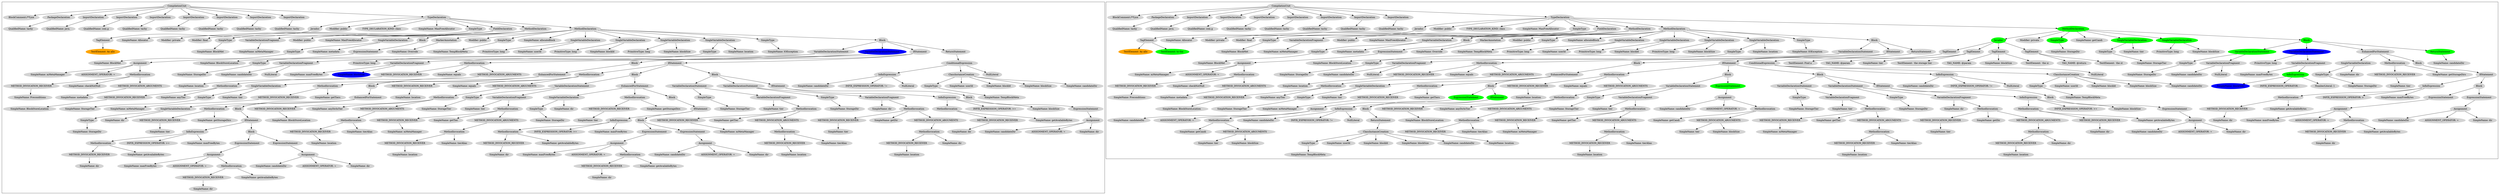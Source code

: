 digraph G {
	node [style=filled];
	subgraph cluster_src {
		n_src_257 [label="CompilationUnit", color=lightgrey];
		n_src_0 [label="BlockComment:/**Lice", color=lightgrey];
		n_src_257 -> n_src_0;
		n_src_2 [label="PackageDeclaration", color=lightgrey];
		n_src_257 -> n_src_2;
		n_src_1 [label="QualifiedName: tachy", color=lightgrey];
		n_src_2 -> n_src_1;
		n_src_4 [label="ImportDeclaration", color=lightgrey];
		n_src_257 -> n_src_4;
		n_src_3 [label="QualifiedName: java.", color=lightgrey];
		n_src_4 -> n_src_3;
		n_src_6 [label="ImportDeclaration", color=lightgrey];
		n_src_257 -> n_src_6;
		n_src_5 [label="QualifiedName: com.g", color=lightgrey];
		n_src_6 -> n_src_5;
		n_src_8 [label="ImportDeclaration", color=lightgrey];
		n_src_257 -> n_src_8;
		n_src_7 [label="QualifiedName: tachy", color=lightgrey];
		n_src_8 -> n_src_7;
		n_src_10 [label="ImportDeclaration", color=lightgrey];
		n_src_257 -> n_src_10;
		n_src_9 [label="QualifiedName: tachy", color=lightgrey];
		n_src_10 -> n_src_9;
		n_src_12 [label="ImportDeclaration", color=lightgrey];
		n_src_257 -> n_src_12;
		n_src_11 [label="QualifiedName: tachy", color=lightgrey];
		n_src_12 -> n_src_11;
		n_src_14 [label="ImportDeclaration", color=lightgrey];
		n_src_257 -> n_src_14;
		n_src_13 [label="QualifiedName: tachy", color=lightgrey];
		n_src_14 -> n_src_13;
		n_src_16 [label="ImportDeclaration", color=lightgrey];
		n_src_257 -> n_src_16;
		n_src_15 [label="QualifiedName: tachy", color=lightgrey];
		n_src_16 -> n_src_15;
		n_src_256 [label="TypeDeclaration", color=lightgrey];
		n_src_257 -> n_src_256;
		n_src_19 [label="Javadoc", color=lightgrey];
		n_src_256 -> n_src_19;
		n_src_18 [label="TagElement", color=lightgrey];
		n_src_19 -> n_src_18;
		n_src_17 [label="TextElement: An allo", color=orange];
		n_src_18 -> n_src_17;
		n_src_20 [label="Modifier: public", color=lightgrey];
		n_src_256 -> n_src_20;
		n_src_21 [label="TYPE_DECLARATION_KIND: class", color=lightgrey];
		n_src_256 -> n_src_21;
		n_src_22 [label="SimpleName: MaxFreeAllocator", color=lightgrey];
		n_src_256 -> n_src_22;
		n_src_24 [label="SimpleType", color=lightgrey];
		n_src_256 -> n_src_24;
		n_src_23 [label="SimpleName: Allocator", color=lightgrey];
		n_src_24 -> n_src_23;
		n_src_31 [label="FieldDeclaration", color=lightgrey];
		n_src_256 -> n_src_31;
		n_src_25 [label="Modifier: private", color=lightgrey];
		n_src_31 -> n_src_25;
		n_src_26 [label="Modifier: final", color=lightgrey];
		n_src_31 -> n_src_26;
		n_src_28 [label="SimpleType", color=lightgrey];
		n_src_31 -> n_src_28;
		n_src_27 [label="SimpleName: BlockMet", color=lightgrey];
		n_src_28 -> n_src_27;
		n_src_30 [label="VariableDeclarationFragment", color=lightgrey];
		n_src_31 -> n_src_30;
		n_src_29 [label="SimpleName: mMetaManager", color=lightgrey];
		n_src_30 -> n_src_29;
		n_src_49 [label="MethodDeclaration", color=lightgrey];
		n_src_256 -> n_src_49;
		n_src_32 [label="Modifier: public", color=lightgrey];
		n_src_49 -> n_src_32;
		n_src_33 [label="SimpleName: MaxFreeAllocator", color=lightgrey];
		n_src_49 -> n_src_33;
		n_src_37 [label="SingleVariableDeclaration", color=lightgrey];
		n_src_49 -> n_src_37;
		n_src_35 [label="SimpleType", color=lightgrey];
		n_src_37 -> n_src_35;
		n_src_34 [label="SimpleName: BlockMet", color=lightgrey];
		n_src_35 -> n_src_34;
		n_src_36 [label="SimpleName: metadata", color=lightgrey];
		n_src_37 -> n_src_36;
		n_src_48 [label="Block", color=lightgrey];
		n_src_49 -> n_src_48;
		n_src_47 [label="ExpressionStatement", color=lightgrey];
		n_src_48 -> n_src_47;
		n_src_46 [label="Assignment", color=lightgrey];
		n_src_47 -> n_src_46;
		n_src_38 [label="SimpleName: mMetaManager", color=lightgrey];
		n_src_46 -> n_src_38;
		n_src_39 [label="ASSIGNMENT_OPERATOR: =", color=lightgrey];
		n_src_46 -> n_src_39;
		n_src_45 [label="MethodInvocation", color=lightgrey];
		n_src_46 -> n_src_45;
		n_src_41 [label="METHOD_INVOCATION_RECEIVER", color=lightgrey];
		n_src_45 -> n_src_41;
		n_src_40 [label="SimpleName: Preconditions", color=lightgrey];
		n_src_41 -> n_src_40;
		n_src_42 [label="SimpleName: checkNotNull", color=lightgrey];
		n_src_45 -> n_src_42;
		n_src_44 [label="METHOD_INVOCATION_ARGUMENTS", color=lightgrey];
		n_src_45 -> n_src_44;
		n_src_43 [label="SimpleName: metadata", color=lightgrey];
		n_src_44 -> n_src_43;
		n_src_255 [label="MethodDeclaration", color=lightgrey];
		n_src_256 -> n_src_255;
		n_src_51 [label="MarkerAnnotation", color=lightgrey];
		n_src_255 -> n_src_51;
		n_src_50 [label="SimpleName: Override", color=lightgrey];
		n_src_51 -> n_src_50;
		n_src_52 [label="Modifier: public", color=lightgrey];
		n_src_255 -> n_src_52;
		n_src_54 [label="SimpleType", color=lightgrey];
		n_src_255 -> n_src_54;
		n_src_53 [label="SimpleName: TempBlockMeta", color=lightgrey];
		n_src_54 -> n_src_53;
		n_src_55 [label="SimpleName: allocateBlock", color=lightgrey];
		n_src_255 -> n_src_55;
		n_src_58 [label="SingleVariableDeclaration", color=lightgrey];
		n_src_255 -> n_src_58;
		n_src_56 [label="PrimitiveType: long", color=lightgrey];
		n_src_58 -> n_src_56;
		n_src_57 [label="SimpleName: userId", color=lightgrey];
		n_src_58 -> n_src_57;
		n_src_61 [label="SingleVariableDeclaration", color=lightgrey];
		n_src_255 -> n_src_61;
		n_src_59 [label="PrimitiveType: long", color=lightgrey];
		n_src_61 -> n_src_59;
		n_src_60 [label="SimpleName: blockId", color=lightgrey];
		n_src_61 -> n_src_60;
		n_src_64 [label="SingleVariableDeclaration", color=lightgrey];
		n_src_255 -> n_src_64;
		n_src_62 [label="PrimitiveType: long", color=lightgrey];
		n_src_64 -> n_src_62;
		n_src_63 [label="SimpleName: blockSize", color=lightgrey];
		n_src_64 -> n_src_63;
		n_src_68 [label="SingleVariableDeclaration", color=lightgrey];
		n_src_255 -> n_src_68;
		n_src_66 [label="SimpleType", color=lightgrey];
		n_src_68 -> n_src_66;
		n_src_65 [label="SimpleName: BlockStoreLocation", color=lightgrey];
		n_src_66 -> n_src_65;
		n_src_67 [label="SimpleName: location", color=lightgrey];
		n_src_68 -> n_src_67;
		n_src_70 [label="SimpleType", color=lightgrey];
		n_src_255 -> n_src_70;
		n_src_69 [label="SimpleName: IOException", color=lightgrey];
		n_src_70 -> n_src_69;
		n_src_254 [label="Block", color=lightgrey];
		n_src_255 -> n_src_254;
		n_src_76 [label="VariableDeclarationStatement", color=lightgrey];
		n_src_254 -> n_src_76;
		n_src_72 [label="SimpleType", color=lightgrey];
		n_src_76 -> n_src_72;
		n_src_71 [label="SimpleName: StorageDir", color=lightgrey];
		n_src_72 -> n_src_71;
		n_src_75 [label="VariableDeclarationFragment", color=lightgrey];
		n_src_76 -> n_src_75;
		n_src_73 [label="SimpleName: candidateDir", color=lightgrey];
		n_src_75 -> n_src_73;
		n_src_74 [label="NullLiteral", color=lightgrey];
		n_src_75 -> n_src_74;
		n_src_81 [label="VariableDeclarationStatement", color=blue];
		n_src_254 -> n_src_81;
		n_src_77 [label="PrimitiveType: long", color=lightgrey];
		n_src_81 -> n_src_77;
		n_src_80 [label="VariableDeclarationFragment", color=lightgrey];
		n_src_81 -> n_src_80;
		n_src_78 [label="SimpleName: maxFreeBytes", color=lightgrey];
		n_src_80 -> n_src_78;
		n_src_79 [label="SimpleName: blockSize", color=blue];
		n_src_80 -> n_src_79;
		n_src_239 [label="IfStatement", color=lightgrey];
		n_src_254 -> n_src_239;
		n_src_90 [label="MethodInvocation", color=lightgrey];
		n_src_239 -> n_src_90;
		n_src_83 [label="METHOD_INVOCATION_RECEIVER", color=lightgrey];
		n_src_90 -> n_src_83;
		n_src_82 [label="SimpleName: location", color=lightgrey];
		n_src_83 -> n_src_82;
		n_src_84 [label="SimpleName: equals", color=lightgrey];
		n_src_90 -> n_src_84;
		n_src_89 [label="METHOD_INVOCATION_ARGUMENTS", color=lightgrey];
		n_src_90 -> n_src_89;
		n_src_88 [label="MethodInvocation", color=lightgrey];
		n_src_89 -> n_src_88;
		n_src_86 [label="METHOD_INVOCATION_RECEIVER", color=lightgrey];
		n_src_88 -> n_src_86;
		n_src_85 [label="SimpleName: BlockStoreLocation", color=lightgrey];
		n_src_86 -> n_src_85;
		n_src_87 [label="SimpleName: anyTier", color=lightgrey];
		n_src_88 -> n_src_87;
		n_src_133 [label="Block", color=lightgrey];
		n_src_239 -> n_src_133;
		n_src_132 [label="EnhancedForStatement", color=lightgrey];
		n_src_133 -> n_src_132;
		n_src_94 [label="SingleVariableDeclaration", color=lightgrey];
		n_src_132 -> n_src_94;
		n_src_92 [label="SimpleType", color=lightgrey];
		n_src_94 -> n_src_92;
		n_src_91 [label="SimpleName: StorageTier", color=lightgrey];
		n_src_92 -> n_src_91;
		n_src_93 [label="SimpleName: tier", color=lightgrey];
		n_src_94 -> n_src_93;
		n_src_98 [label="MethodInvocation", color=lightgrey];
		n_src_132 -> n_src_98;
		n_src_96 [label="METHOD_INVOCATION_RECEIVER", color=lightgrey];
		n_src_98 -> n_src_96;
		n_src_95 [label="SimpleName: mMetaManager", color=lightgrey];
		n_src_96 -> n_src_95;
		n_src_97 [label="SimpleName: getTiers", color=lightgrey];
		n_src_98 -> n_src_97;
		n_src_131 [label="Block", color=lightgrey];
		n_src_132 -> n_src_131;
		n_src_130 [label="EnhancedForStatement", color=lightgrey];
		n_src_131 -> n_src_130;
		n_src_102 [label="SingleVariableDeclaration", color=lightgrey];
		n_src_130 -> n_src_102;
		n_src_100 [label="SimpleType", color=lightgrey];
		n_src_102 -> n_src_100;
		n_src_99 [label="SimpleName: StorageDir", color=lightgrey];
		n_src_100 -> n_src_99;
		n_src_101 [label="SimpleName: dir", color=lightgrey];
		n_src_102 -> n_src_101;
		n_src_106 [label="MethodInvocation", color=lightgrey];
		n_src_130 -> n_src_106;
		n_src_104 [label="METHOD_INVOCATION_RECEIVER", color=lightgrey];
		n_src_106 -> n_src_104;
		n_src_103 [label="SimpleName: tier", color=lightgrey];
		n_src_104 -> n_src_103;
		n_src_105 [label="SimpleName: getStorageDirs", color=lightgrey];
		n_src_106 -> n_src_105;
		n_src_129 [label="Block", color=lightgrey];
		n_src_130 -> n_src_129;
		n_src_128 [label="IfStatement", color=lightgrey];
		n_src_129 -> n_src_128;
		n_src_113 [label="InfixExpression", color=lightgrey];
		n_src_128 -> n_src_113;
		n_src_110 [label="MethodInvocation", color=lightgrey];
		n_src_113 -> n_src_110;
		n_src_108 [label="METHOD_INVOCATION_RECEIVER", color=lightgrey];
		n_src_110 -> n_src_108;
		n_src_107 [label="SimpleName: dir", color=lightgrey];
		n_src_108 -> n_src_107;
		n_src_109 [label="SimpleName: getAvailableBytes", color=lightgrey];
		n_src_110 -> n_src_109;
		n_src_111 [label="INFIX_EXPRESSION_OPERATOR: >=", color=lightgrey];
		n_src_113 -> n_src_111;
		n_src_112 [label="SimpleName: maxFreeBytes", color=lightgrey];
		n_src_113 -> n_src_112;
		n_src_127 [label="Block", color=lightgrey];
		n_src_128 -> n_src_127;
		n_src_121 [label="ExpressionStatement", color=lightgrey];
		n_src_127 -> n_src_121;
		n_src_120 [label="Assignment", color=lightgrey];
		n_src_121 -> n_src_120;
		n_src_114 [label="SimpleName: maxFreeBytes", color=lightgrey];
		n_src_120 -> n_src_114;
		n_src_115 [label="ASSIGNMENT_OPERATOR: =", color=lightgrey];
		n_src_120 -> n_src_115;
		n_src_119 [label="MethodInvocation", color=lightgrey];
		n_src_120 -> n_src_119;
		n_src_117 [label="METHOD_INVOCATION_RECEIVER", color=lightgrey];
		n_src_119 -> n_src_117;
		n_src_116 [label="SimpleName: dir", color=lightgrey];
		n_src_117 -> n_src_116;
		n_src_118 [label="SimpleName: getAvailableBytes", color=lightgrey];
		n_src_119 -> n_src_118;
		n_src_126 [label="ExpressionStatement", color=lightgrey];
		n_src_127 -> n_src_126;
		n_src_125 [label="Assignment", color=lightgrey];
		n_src_126 -> n_src_125;
		n_src_122 [label="SimpleName: candidateDir", color=lightgrey];
		n_src_125 -> n_src_122;
		n_src_123 [label="ASSIGNMENT_OPERATOR: =", color=lightgrey];
		n_src_125 -> n_src_123;
		n_src_124 [label="SimpleName: dir", color=lightgrey];
		n_src_125 -> n_src_124;
		n_src_238 [label="IfStatement", color=lightgrey];
		n_src_239 -> n_src_238;
		n_src_147 [label="MethodInvocation", color=lightgrey];
		n_src_238 -> n_src_147;
		n_src_135 [label="METHOD_INVOCATION_RECEIVER", color=lightgrey];
		n_src_147 -> n_src_135;
		n_src_134 [label="SimpleName: location", color=lightgrey];
		n_src_135 -> n_src_134;
		n_src_136 [label="SimpleName: equals", color=lightgrey];
		n_src_147 -> n_src_136;
		n_src_146 [label="METHOD_INVOCATION_ARGUMENTS", color=lightgrey];
		n_src_147 -> n_src_146;
		n_src_145 [label="MethodInvocation", color=lightgrey];
		n_src_146 -> n_src_145;
		n_src_138 [label="METHOD_INVOCATION_RECEIVER", color=lightgrey];
		n_src_145 -> n_src_138;
		n_src_137 [label="SimpleName: BlockStoreLocation", color=lightgrey];
		n_src_138 -> n_src_137;
		n_src_139 [label="SimpleName: anyDirInTier", color=lightgrey];
		n_src_145 -> n_src_139;
		n_src_144 [label="METHOD_INVOCATION_ARGUMENTS", color=lightgrey];
		n_src_145 -> n_src_144;
		n_src_143 [label="MethodInvocation", color=lightgrey];
		n_src_144 -> n_src_143;
		n_src_141 [label="METHOD_INVOCATION_RECEIVER", color=lightgrey];
		n_src_143 -> n_src_141;
		n_src_140 [label="SimpleName: location", color=lightgrey];
		n_src_141 -> n_src_140;
		n_src_142 [label="SimpleName: tierAlias", color=lightgrey];
		n_src_143 -> n_src_142;
		n_src_194 [label="Block", color=lightgrey];
		n_src_238 -> n_src_194;
		n_src_161 [label="VariableDeclarationStatement", color=lightgrey];
		n_src_194 -> n_src_161;
		n_src_149 [label="SimpleType", color=lightgrey];
		n_src_161 -> n_src_149;
		n_src_148 [label="SimpleName: StorageTier", color=lightgrey];
		n_src_149 -> n_src_148;
		n_src_160 [label="VariableDeclarationFragment", color=lightgrey];
		n_src_161 -> n_src_160;
		n_src_150 [label="SimpleName: tier", color=lightgrey];
		n_src_160 -> n_src_150;
		n_src_159 [label="MethodInvocation", color=lightgrey];
		n_src_160 -> n_src_159;
		n_src_152 [label="METHOD_INVOCATION_RECEIVER", color=lightgrey];
		n_src_159 -> n_src_152;
		n_src_151 [label="SimpleName: mMetaManager", color=lightgrey];
		n_src_152 -> n_src_151;
		n_src_153 [label="SimpleName: getTier", color=lightgrey];
		n_src_159 -> n_src_153;
		n_src_158 [label="METHOD_INVOCATION_ARGUMENTS", color=lightgrey];
		n_src_159 -> n_src_158;
		n_src_157 [label="MethodInvocation", color=lightgrey];
		n_src_158 -> n_src_157;
		n_src_155 [label="METHOD_INVOCATION_RECEIVER", color=lightgrey];
		n_src_157 -> n_src_155;
		n_src_154 [label="SimpleName: location", color=lightgrey];
		n_src_155 -> n_src_154;
		n_src_156 [label="SimpleName: tierAlias", color=lightgrey];
		n_src_157 -> n_src_156;
		n_src_193 [label="EnhancedForStatement", color=lightgrey];
		n_src_194 -> n_src_193;
		n_src_165 [label="SingleVariableDeclaration", color=lightgrey];
		n_src_193 -> n_src_165;
		n_src_163 [label="SimpleType", color=lightgrey];
		n_src_165 -> n_src_163;
		n_src_162 [label="SimpleName: StorageDir", color=lightgrey];
		n_src_163 -> n_src_162;
		n_src_164 [label="SimpleName: dir", color=lightgrey];
		n_src_165 -> n_src_164;
		n_src_169 [label="MethodInvocation", color=lightgrey];
		n_src_193 -> n_src_169;
		n_src_167 [label="METHOD_INVOCATION_RECEIVER", color=lightgrey];
		n_src_169 -> n_src_167;
		n_src_166 [label="SimpleName: tier", color=lightgrey];
		n_src_167 -> n_src_166;
		n_src_168 [label="SimpleName: getStorageDirs", color=lightgrey];
		n_src_169 -> n_src_168;
		n_src_192 [label="Block", color=lightgrey];
		n_src_193 -> n_src_192;
		n_src_191 [label="IfStatement", color=lightgrey];
		n_src_192 -> n_src_191;
		n_src_176 [label="InfixExpression", color=lightgrey];
		n_src_191 -> n_src_176;
		n_src_173 [label="MethodInvocation", color=lightgrey];
		n_src_176 -> n_src_173;
		n_src_171 [label="METHOD_INVOCATION_RECEIVER", color=lightgrey];
		n_src_173 -> n_src_171;
		n_src_170 [label="SimpleName: dir", color=lightgrey];
		n_src_171 -> n_src_170;
		n_src_172 [label="SimpleName: getAvailableBytes", color=lightgrey];
		n_src_173 -> n_src_172;
		n_src_174 [label="INFIX_EXPRESSION_OPERATOR: >=", color=lightgrey];
		n_src_176 -> n_src_174;
		n_src_175 [label="SimpleName: maxFreeBytes", color=lightgrey];
		n_src_176 -> n_src_175;
		n_src_190 [label="Block", color=lightgrey];
		n_src_191 -> n_src_190;
		n_src_184 [label="ExpressionStatement", color=lightgrey];
		n_src_190 -> n_src_184;
		n_src_183 [label="Assignment", color=lightgrey];
		n_src_184 -> n_src_183;
		n_src_177 [label="SimpleName: maxFreeBytes", color=lightgrey];
		n_src_183 -> n_src_177;
		n_src_178 [label="ASSIGNMENT_OPERATOR: =", color=lightgrey];
		n_src_183 -> n_src_178;
		n_src_182 [label="MethodInvocation", color=lightgrey];
		n_src_183 -> n_src_182;
		n_src_180 [label="METHOD_INVOCATION_RECEIVER", color=lightgrey];
		n_src_182 -> n_src_180;
		n_src_179 [label="SimpleName: dir", color=lightgrey];
		n_src_180 -> n_src_179;
		n_src_181 [label="SimpleName: getAvailableBytes", color=lightgrey];
		n_src_182 -> n_src_181;
		n_src_189 [label="ExpressionStatement", color=lightgrey];
		n_src_190 -> n_src_189;
		n_src_188 [label="Assignment", color=lightgrey];
		n_src_189 -> n_src_188;
		n_src_185 [label="SimpleName: candidateDir", color=lightgrey];
		n_src_188 -> n_src_185;
		n_src_186 [label="ASSIGNMENT_OPERATOR: =", color=lightgrey];
		n_src_188 -> n_src_186;
		n_src_187 [label="SimpleName: dir", color=lightgrey];
		n_src_188 -> n_src_187;
		n_src_237 [label="Block", color=lightgrey];
		n_src_238 -> n_src_237;
		n_src_208 [label="VariableDeclarationStatement", color=lightgrey];
		n_src_237 -> n_src_208;
		n_src_196 [label="SimpleType", color=lightgrey];
		n_src_208 -> n_src_196;
		n_src_195 [label="SimpleName: StorageTier", color=lightgrey];
		n_src_196 -> n_src_195;
		n_src_207 [label="VariableDeclarationFragment", color=lightgrey];
		n_src_208 -> n_src_207;
		n_src_197 [label="SimpleName: tier", color=lightgrey];
		n_src_207 -> n_src_197;
		n_src_206 [label="MethodInvocation", color=lightgrey];
		n_src_207 -> n_src_206;
		n_src_199 [label="METHOD_INVOCATION_RECEIVER", color=lightgrey];
		n_src_206 -> n_src_199;
		n_src_198 [label="SimpleName: mMetaManager", color=lightgrey];
		n_src_199 -> n_src_198;
		n_src_200 [label="SimpleName: getTier", color=lightgrey];
		n_src_206 -> n_src_200;
		n_src_205 [label="METHOD_INVOCATION_ARGUMENTS", color=lightgrey];
		n_src_206 -> n_src_205;
		n_src_204 [label="MethodInvocation", color=lightgrey];
		n_src_205 -> n_src_204;
		n_src_202 [label="METHOD_INVOCATION_RECEIVER", color=lightgrey];
		n_src_204 -> n_src_202;
		n_src_201 [label="SimpleName: location", color=lightgrey];
		n_src_202 -> n_src_201;
		n_src_203 [label="SimpleName: tierAlias", color=lightgrey];
		n_src_204 -> n_src_203;
		n_src_222 [label="VariableDeclarationStatement", color=lightgrey];
		n_src_237 -> n_src_222;
		n_src_210 [label="SimpleType", color=lightgrey];
		n_src_222 -> n_src_210;
		n_src_209 [label="SimpleName: StorageDir", color=lightgrey];
		n_src_210 -> n_src_209;
		n_src_221 [label="VariableDeclarationFragment", color=lightgrey];
		n_src_222 -> n_src_221;
		n_src_211 [label="SimpleName: dir", color=lightgrey];
		n_src_221 -> n_src_211;
		n_src_220 [label="MethodInvocation", color=lightgrey];
		n_src_221 -> n_src_220;
		n_src_213 [label="METHOD_INVOCATION_RECEIVER", color=lightgrey];
		n_src_220 -> n_src_213;
		n_src_212 [label="SimpleName: tier", color=lightgrey];
		n_src_213 -> n_src_212;
		n_src_214 [label="SimpleName: getDir", color=lightgrey];
		n_src_220 -> n_src_214;
		n_src_219 [label="METHOD_INVOCATION_ARGUMENTS", color=lightgrey];
		n_src_220 -> n_src_219;
		n_src_218 [label="MethodInvocation", color=lightgrey];
		n_src_219 -> n_src_218;
		n_src_216 [label="METHOD_INVOCATION_RECEIVER", color=lightgrey];
		n_src_218 -> n_src_216;
		n_src_215 [label="SimpleName: location", color=lightgrey];
		n_src_216 -> n_src_215;
		n_src_217 [label="SimpleName: dir", color=lightgrey];
		n_src_218 -> n_src_217;
		n_src_236 [label="IfStatement", color=lightgrey];
		n_src_237 -> n_src_236;
		n_src_229 [label="InfixExpression", color=lightgrey];
		n_src_236 -> n_src_229;
		n_src_226 [label="MethodInvocation", color=lightgrey];
		n_src_229 -> n_src_226;
		n_src_224 [label="METHOD_INVOCATION_RECEIVER", color=lightgrey];
		n_src_226 -> n_src_224;
		n_src_223 [label="SimpleName: dir", color=lightgrey];
		n_src_224 -> n_src_223;
		n_src_225 [label="SimpleName: getAvailableBytes", color=lightgrey];
		n_src_226 -> n_src_225;
		n_src_227 [label="INFIX_EXPRESSION_OPERATOR: >=", color=lightgrey];
		n_src_229 -> n_src_227;
		n_src_228 [label="SimpleName: blockSize", color=lightgrey];
		n_src_229 -> n_src_228;
		n_src_235 [label="Block", color=lightgrey];
		n_src_236 -> n_src_235;
		n_src_234 [label="ExpressionStatement", color=lightgrey];
		n_src_235 -> n_src_234;
		n_src_233 [label="Assignment", color=lightgrey];
		n_src_234 -> n_src_233;
		n_src_230 [label="SimpleName: candidateDir", color=lightgrey];
		n_src_233 -> n_src_230;
		n_src_231 [label="ASSIGNMENT_OPERATOR: =", color=lightgrey];
		n_src_233 -> n_src_231;
		n_src_232 [label="SimpleName: dir", color=lightgrey];
		n_src_233 -> n_src_232;
		n_src_253 [label="ReturnStatement", color=lightgrey];
		n_src_254 -> n_src_253;
		n_src_252 [label="ConditionalExpression", color=lightgrey];
		n_src_253 -> n_src_252;
		n_src_243 [label="InfixExpression", color=lightgrey];
		n_src_252 -> n_src_243;
		n_src_240 [label="SimpleName: candidateDir", color=lightgrey];
		n_src_243 -> n_src_240;
		n_src_241 [label="INFIX_EXPRESSION_OPERATOR: !=", color=lightgrey];
		n_src_243 -> n_src_241;
		n_src_242 [label="NullLiteral", color=lightgrey];
		n_src_243 -> n_src_242;
		n_src_250 [label="ClassInstanceCreation", color=lightgrey];
		n_src_252 -> n_src_250;
		n_src_245 [label="SimpleType", color=lightgrey];
		n_src_250 -> n_src_245;
		n_src_244 [label="SimpleName: TempBlockMeta", color=lightgrey];
		n_src_245 -> n_src_244;
		n_src_246 [label="SimpleName: userId", color=lightgrey];
		n_src_250 -> n_src_246;
		n_src_247 [label="SimpleName: blockId", color=lightgrey];
		n_src_250 -> n_src_247;
		n_src_248 [label="SimpleName: blockSize", color=lightgrey];
		n_src_250 -> n_src_248;
		n_src_249 [label="SimpleName: candidateDir", color=lightgrey];
		n_src_250 -> n_src_249;
		n_src_251 [label="NullLiteral", color=lightgrey];
		n_src_252 -> n_src_251;
	}
	subgraph cluster_dst {
		n_dst_296 [label="CompilationUnit", color=lightgrey];
		n_dst_0 [label="BlockComment:/**Lice", color=lightgrey];
		n_dst_296 -> n_dst_0;
		n_dst_2 [label="PackageDeclaration", color=lightgrey];
		n_dst_296 -> n_dst_2;
		n_dst_1 [label="QualifiedName: tachy", color=lightgrey];
		n_dst_2 -> n_dst_1;
		n_dst_4 [label="ImportDeclaration", color=lightgrey];
		n_dst_296 -> n_dst_4;
		n_dst_3 [label="QualifiedName: java.", color=lightgrey];
		n_dst_4 -> n_dst_3;
		n_dst_6 [label="ImportDeclaration", color=lightgrey];
		n_dst_296 -> n_dst_6;
		n_dst_5 [label="QualifiedName: com.g", color=lightgrey];
		n_dst_6 -> n_dst_5;
		n_dst_8 [label="ImportDeclaration", color=lightgrey];
		n_dst_296 -> n_dst_8;
		n_dst_7 [label="QualifiedName: tachy", color=lightgrey];
		n_dst_8 -> n_dst_7;
		n_dst_10 [label="ImportDeclaration", color=lightgrey];
		n_dst_296 -> n_dst_10;
		n_dst_9 [label="QualifiedName: tachy", color=lightgrey];
		n_dst_10 -> n_dst_9;
		n_dst_12 [label="ImportDeclaration", color=lightgrey];
		n_dst_296 -> n_dst_12;
		n_dst_11 [label="QualifiedName: tachy", color=lightgrey];
		n_dst_12 -> n_dst_11;
		n_dst_14 [label="ImportDeclaration", color=lightgrey];
		n_dst_296 -> n_dst_14;
		n_dst_13 [label="QualifiedName: tachy", color=lightgrey];
		n_dst_14 -> n_dst_13;
		n_dst_16 [label="ImportDeclaration", color=lightgrey];
		n_dst_296 -> n_dst_16;
		n_dst_15 [label="QualifiedName: tachy", color=lightgrey];
		n_dst_16 -> n_dst_15;
		n_dst_295 [label="TypeDeclaration", color=lightgrey];
		n_dst_296 -> n_dst_295;
		n_dst_20 [label="Javadoc", color=lightgrey];
		n_dst_295 -> n_dst_20;
		n_dst_19 [label="TagElement", color=lightgrey];
		n_dst_20 -> n_dst_19;
		n_dst_17 [label="TextElement: An allo", color=orange];
		n_dst_19 -> n_dst_17;
		n_dst_18 [label="TextElement: to the ", color=green];
		n_dst_19 -> n_dst_18;
		n_dst_21 [label="Modifier: public", color=lightgrey];
		n_dst_295 -> n_dst_21;
		n_dst_22 [label="TYPE_DECLARATION_KIND: class", color=lightgrey];
		n_dst_295 -> n_dst_22;
		n_dst_23 [label="SimpleName: MaxFreeAllocator", color=lightgrey];
		n_dst_295 -> n_dst_23;
		n_dst_25 [label="SimpleType", color=lightgrey];
		n_dst_295 -> n_dst_25;
		n_dst_24 [label="SimpleName: Allocator", color=lightgrey];
		n_dst_25 -> n_dst_24;
		n_dst_32 [label="FieldDeclaration", color=lightgrey];
		n_dst_295 -> n_dst_32;
		n_dst_26 [label="Modifier: private", color=lightgrey];
		n_dst_32 -> n_dst_26;
		n_dst_27 [label="Modifier: final", color=lightgrey];
		n_dst_32 -> n_dst_27;
		n_dst_29 [label="SimpleType", color=lightgrey];
		n_dst_32 -> n_dst_29;
		n_dst_28 [label="SimpleName: BlockMet", color=lightgrey];
		n_dst_29 -> n_dst_28;
		n_dst_31 [label="VariableDeclarationFragment", color=lightgrey];
		n_dst_32 -> n_dst_31;
		n_dst_30 [label="SimpleName: mMetaManager", color=lightgrey];
		n_dst_31 -> n_dst_30;
		n_dst_50 [label="MethodDeclaration", color=lightgrey];
		n_dst_295 -> n_dst_50;
		n_dst_33 [label="Modifier: public", color=lightgrey];
		n_dst_50 -> n_dst_33;
		n_dst_34 [label="SimpleName: MaxFreeAllocator", color=lightgrey];
		n_dst_50 -> n_dst_34;
		n_dst_38 [label="SingleVariableDeclaration", color=lightgrey];
		n_dst_50 -> n_dst_38;
		n_dst_36 [label="SimpleType", color=lightgrey];
		n_dst_38 -> n_dst_36;
		n_dst_35 [label="SimpleName: BlockMet", color=lightgrey];
		n_dst_36 -> n_dst_35;
		n_dst_37 [label="SimpleName: metadata", color=lightgrey];
		n_dst_38 -> n_dst_37;
		n_dst_49 [label="Block", color=lightgrey];
		n_dst_50 -> n_dst_49;
		n_dst_48 [label="ExpressionStatement", color=lightgrey];
		n_dst_49 -> n_dst_48;
		n_dst_47 [label="Assignment", color=lightgrey];
		n_dst_48 -> n_dst_47;
		n_dst_39 [label="SimpleName: mMetaManager", color=lightgrey];
		n_dst_47 -> n_dst_39;
		n_dst_40 [label="ASSIGNMENT_OPERATOR: =", color=lightgrey];
		n_dst_47 -> n_dst_40;
		n_dst_46 [label="MethodInvocation", color=lightgrey];
		n_dst_47 -> n_dst_46;
		n_dst_42 [label="METHOD_INVOCATION_RECEIVER", color=lightgrey];
		n_dst_46 -> n_dst_42;
		n_dst_41 [label="SimpleName: Preconditions", color=lightgrey];
		n_dst_42 -> n_dst_41;
		n_dst_43 [label="SimpleName: checkNotNull", color=lightgrey];
		n_dst_46 -> n_dst_43;
		n_dst_45 [label="METHOD_INVOCATION_ARGUMENTS", color=lightgrey];
		n_dst_46 -> n_dst_45;
		n_dst_44 [label="SimpleName: metadata", color=lightgrey];
		n_dst_45 -> n_dst_44;
		n_dst_219 [label="MethodDeclaration", color=lightgrey];
		n_dst_295 -> n_dst_219;
		n_dst_52 [label="MarkerAnnotation", color=lightgrey];
		n_dst_219 -> n_dst_52;
		n_dst_51 [label="SimpleName: Override", color=lightgrey];
		n_dst_52 -> n_dst_51;
		n_dst_53 [label="Modifier: public", color=lightgrey];
		n_dst_219 -> n_dst_53;
		n_dst_55 [label="SimpleType", color=lightgrey];
		n_dst_219 -> n_dst_55;
		n_dst_54 [label="SimpleName: TempBlockMeta", color=lightgrey];
		n_dst_55 -> n_dst_54;
		n_dst_56 [label="SimpleName: allocateBlock", color=lightgrey];
		n_dst_219 -> n_dst_56;
		n_dst_59 [label="SingleVariableDeclaration", color=lightgrey];
		n_dst_219 -> n_dst_59;
		n_dst_57 [label="PrimitiveType: long", color=lightgrey];
		n_dst_59 -> n_dst_57;
		n_dst_58 [label="SimpleName: userId", color=lightgrey];
		n_dst_59 -> n_dst_58;
		n_dst_62 [label="SingleVariableDeclaration", color=lightgrey];
		n_dst_219 -> n_dst_62;
		n_dst_60 [label="PrimitiveType: long", color=lightgrey];
		n_dst_62 -> n_dst_60;
		n_dst_61 [label="SimpleName: blockId", color=lightgrey];
		n_dst_62 -> n_dst_61;
		n_dst_65 [label="SingleVariableDeclaration", color=lightgrey];
		n_dst_219 -> n_dst_65;
		n_dst_63 [label="PrimitiveType: long", color=lightgrey];
		n_dst_65 -> n_dst_63;
		n_dst_64 [label="SimpleName: blockSize", color=lightgrey];
		n_dst_65 -> n_dst_64;
		n_dst_69 [label="SingleVariableDeclaration", color=lightgrey];
		n_dst_219 -> n_dst_69;
		n_dst_67 [label="SimpleType", color=lightgrey];
		n_dst_69 -> n_dst_67;
		n_dst_66 [label="SimpleName: BlockStoreLocation", color=lightgrey];
		n_dst_67 -> n_dst_66;
		n_dst_68 [label="SimpleName: location", color=lightgrey];
		n_dst_69 -> n_dst_68;
		n_dst_71 [label="SimpleType", color=lightgrey];
		n_dst_219 -> n_dst_71;
		n_dst_70 [label="SimpleName: IOException", color=lightgrey];
		n_dst_71 -> n_dst_70;
		n_dst_218 [label="Block", color=lightgrey];
		n_dst_219 -> n_dst_218;
		n_dst_77 [label="VariableDeclarationStatement", color=lightgrey];
		n_dst_218 -> n_dst_77;
		n_dst_73 [label="SimpleType", color=lightgrey];
		n_dst_77 -> n_dst_73;
		n_dst_72 [label="SimpleName: StorageDir", color=lightgrey];
		n_dst_73 -> n_dst_72;
		n_dst_76 [label="VariableDeclarationFragment", color=lightgrey];
		n_dst_77 -> n_dst_76;
		n_dst_74 [label="SimpleName: candidateDir", color=lightgrey];
		n_dst_76 -> n_dst_74;
		n_dst_75 [label="NullLiteral", color=lightgrey];
		n_dst_76 -> n_dst_75;
		n_dst_203 [label="IfStatement", color=lightgrey];
		n_dst_218 -> n_dst_203;
		n_dst_86 [label="MethodInvocation", color=lightgrey];
		n_dst_203 -> n_dst_86;
		n_dst_79 [label="METHOD_INVOCATION_RECEIVER", color=lightgrey];
		n_dst_86 -> n_dst_79;
		n_dst_78 [label="SimpleName: location", color=lightgrey];
		n_dst_79 -> n_dst_78;
		n_dst_80 [label="SimpleName: equals", color=lightgrey];
		n_dst_86 -> n_dst_80;
		n_dst_85 [label="METHOD_INVOCATION_ARGUMENTS", color=lightgrey];
		n_dst_86 -> n_dst_85;
		n_dst_84 [label="MethodInvocation", color=lightgrey];
		n_dst_85 -> n_dst_84;
		n_dst_82 [label="METHOD_INVOCATION_RECEIVER", color=lightgrey];
		n_dst_84 -> n_dst_82;
		n_dst_81 [label="SimpleName: BlockStoreLocation", color=lightgrey];
		n_dst_82 -> n_dst_81;
		n_dst_83 [label="SimpleName: anyTier", color=lightgrey];
		n_dst_84 -> n_dst_83;
		n_dst_120 [label="Block", color=lightgrey];
		n_dst_203 -> n_dst_120;
		n_dst_119 [label="EnhancedForStatement", color=lightgrey];
		n_dst_120 -> n_dst_119;
		n_dst_90 [label="SingleVariableDeclaration", color=lightgrey];
		n_dst_119 -> n_dst_90;
		n_dst_88 [label="SimpleType", color=lightgrey];
		n_dst_90 -> n_dst_88;
		n_dst_87 [label="SimpleName: StorageTier", color=lightgrey];
		n_dst_88 -> n_dst_87;
		n_dst_89 [label="SimpleName: tier", color=lightgrey];
		n_dst_90 -> n_dst_89;
		n_dst_94 [label="MethodInvocation", color=lightgrey];
		n_dst_119 -> n_dst_94;
		n_dst_92 [label="METHOD_INVOCATION_RECEIVER", color=lightgrey];
		n_dst_94 -> n_dst_92;
		n_dst_91 [label="SimpleName: mMetaManager", color=lightgrey];
		n_dst_92 -> n_dst_91;
		n_dst_93 [label="SimpleName: getTiers", color=lightgrey];
		n_dst_94 -> n_dst_93;
		n_dst_118 [label="Block", color=lightgrey];
		n_dst_119 -> n_dst_118;
		n_dst_103 [label="ExpressionStatement", color=green];
		n_dst_118 -> n_dst_103;
		n_dst_102 [label="Assignment", color=lightgrey];
		n_dst_103 -> n_dst_102;
		n_dst_95 [label="SimpleName: candidateDir", color=lightgrey];
		n_dst_102 -> n_dst_95;
		n_dst_96 [label="ASSIGNMENT_OPERATOR: =", color=lightgrey];
		n_dst_102 -> n_dst_96;
		n_dst_101 [label="MethodInvocation", color=lightgrey];
		n_dst_102 -> n_dst_101;
		n_dst_97 [label="SimpleName: getCandi", color=lightgrey];
		n_dst_101 -> n_dst_97;
		n_dst_100 [label="METHOD_INVOCATION_ARGUMENTS", color=lightgrey];
		n_dst_101 -> n_dst_100;
		n_dst_98 [label="SimpleName: tier", color=lightgrey];
		n_dst_100 -> n_dst_98;
		n_dst_99 [label="SimpleName: blockSize", color=lightgrey];
		n_dst_100 -> n_dst_99;
		n_dst_117 [label="IfStatement", color=green];
		n_dst_118 -> n_dst_117;
		n_dst_107 [label="InfixExpression", color=lightgrey];
		n_dst_117 -> n_dst_107;
		n_dst_104 [label="SimpleName: candidateDir", color=lightgrey];
		n_dst_107 -> n_dst_104;
		n_dst_105 [label="INFIX_EXPRESSION_OPERATOR: !=", color=lightgrey];
		n_dst_107 -> n_dst_105;
		n_dst_106 [label="NullLiteral", color=lightgrey];
		n_dst_107 -> n_dst_106;
		n_dst_116 [label="Block", color=lightgrey];
		n_dst_117 -> n_dst_116;
		n_dst_115 [label="ReturnStatement", color=lightgrey];
		n_dst_116 -> n_dst_115;
		n_dst_114 [label="ClassInstanceCreation", color=lightgrey];
		n_dst_115 -> n_dst_114;
		n_dst_109 [label="SimpleType", color=lightgrey];
		n_dst_114 -> n_dst_109;
		n_dst_108 [label="SimpleName: TempBlockMeta", color=lightgrey];
		n_dst_109 -> n_dst_108;
		n_dst_110 [label="SimpleName: userId", color=lightgrey];
		n_dst_114 -> n_dst_110;
		n_dst_111 [label="SimpleName: blockId", color=lightgrey];
		n_dst_114 -> n_dst_111;
		n_dst_112 [label="SimpleName: blockSize", color=lightgrey];
		n_dst_114 -> n_dst_112;
		n_dst_113 [label="SimpleName: candidateDir", color=lightgrey];
		n_dst_114 -> n_dst_113;
		n_dst_202 [label="IfStatement", color=lightgrey];
		n_dst_203 -> n_dst_202;
		n_dst_134 [label="MethodInvocation", color=lightgrey];
		n_dst_202 -> n_dst_134;
		n_dst_122 [label="METHOD_INVOCATION_RECEIVER", color=lightgrey];
		n_dst_134 -> n_dst_122;
		n_dst_121 [label="SimpleName: location", color=lightgrey];
		n_dst_122 -> n_dst_121;
		n_dst_123 [label="SimpleName: equals", color=lightgrey];
		n_dst_134 -> n_dst_123;
		n_dst_133 [label="METHOD_INVOCATION_ARGUMENTS", color=lightgrey];
		n_dst_134 -> n_dst_133;
		n_dst_132 [label="MethodInvocation", color=lightgrey];
		n_dst_133 -> n_dst_132;
		n_dst_125 [label="METHOD_INVOCATION_RECEIVER", color=lightgrey];
		n_dst_132 -> n_dst_125;
		n_dst_124 [label="SimpleName: BlockStoreLocation", color=lightgrey];
		n_dst_125 -> n_dst_124;
		n_dst_126 [label="SimpleName: anyDirInTier", color=lightgrey];
		n_dst_132 -> n_dst_126;
		n_dst_131 [label="METHOD_INVOCATION_ARGUMENTS", color=lightgrey];
		n_dst_132 -> n_dst_131;
		n_dst_130 [label="MethodInvocation", color=lightgrey];
		n_dst_131 -> n_dst_130;
		n_dst_128 [label="METHOD_INVOCATION_RECEIVER", color=lightgrey];
		n_dst_130 -> n_dst_128;
		n_dst_127 [label="SimpleName: location", color=lightgrey];
		n_dst_128 -> n_dst_127;
		n_dst_129 [label="SimpleName: tierAlias", color=lightgrey];
		n_dst_130 -> n_dst_129;
		n_dst_158 [label="Block", color=lightgrey];
		n_dst_202 -> n_dst_158;
		n_dst_148 [label="VariableDeclarationStatement", color=lightgrey];
		n_dst_158 -> n_dst_148;
		n_dst_136 [label="SimpleType", color=lightgrey];
		n_dst_148 -> n_dst_136;
		n_dst_135 [label="SimpleName: StorageTier", color=lightgrey];
		n_dst_136 -> n_dst_135;
		n_dst_147 [label="VariableDeclarationFragment", color=lightgrey];
		n_dst_148 -> n_dst_147;
		n_dst_137 [label="SimpleName: tier", color=lightgrey];
		n_dst_147 -> n_dst_137;
		n_dst_146 [label="MethodInvocation", color=lightgrey];
		n_dst_147 -> n_dst_146;
		n_dst_139 [label="METHOD_INVOCATION_RECEIVER", color=lightgrey];
		n_dst_146 -> n_dst_139;
		n_dst_138 [label="SimpleName: mMetaManager", color=lightgrey];
		n_dst_139 -> n_dst_138;
		n_dst_140 [label="SimpleName: getTier", color=lightgrey];
		n_dst_146 -> n_dst_140;
		n_dst_145 [label="METHOD_INVOCATION_ARGUMENTS", color=lightgrey];
		n_dst_146 -> n_dst_145;
		n_dst_144 [label="MethodInvocation", color=lightgrey];
		n_dst_145 -> n_dst_144;
		n_dst_142 [label="METHOD_INVOCATION_RECEIVER", color=lightgrey];
		n_dst_144 -> n_dst_142;
		n_dst_141 [label="SimpleName: location", color=lightgrey];
		n_dst_142 -> n_dst_141;
		n_dst_143 [label="SimpleName: tierAlias", color=lightgrey];
		n_dst_144 -> n_dst_143;
		n_dst_157 [label="ExpressionStatement", color=green];
		n_dst_158 -> n_dst_157;
		n_dst_156 [label="Assignment", color=lightgrey];
		n_dst_157 -> n_dst_156;
		n_dst_149 [label="SimpleName: candidateDir", color=lightgrey];
		n_dst_156 -> n_dst_149;
		n_dst_150 [label="ASSIGNMENT_OPERATOR: =", color=lightgrey];
		n_dst_156 -> n_dst_150;
		n_dst_155 [label="MethodInvocation", color=lightgrey];
		n_dst_156 -> n_dst_155;
		n_dst_151 [label="SimpleName: getCandi", color=lightgrey];
		n_dst_155 -> n_dst_151;
		n_dst_154 [label="METHOD_INVOCATION_ARGUMENTS", color=lightgrey];
		n_dst_155 -> n_dst_154;
		n_dst_152 [label="SimpleName: tier", color=lightgrey];
		n_dst_154 -> n_dst_152;
		n_dst_153 [label="SimpleName: blockSize", color=lightgrey];
		n_dst_154 -> n_dst_153;
		n_dst_201 [label="Block", color=lightgrey];
		n_dst_202 -> n_dst_201;
		n_dst_172 [label="VariableDeclarationStatement", color=lightgrey];
		n_dst_201 -> n_dst_172;
		n_dst_160 [label="SimpleType", color=lightgrey];
		n_dst_172 -> n_dst_160;
		n_dst_159 [label="SimpleName: StorageTier", color=lightgrey];
		n_dst_160 -> n_dst_159;
		n_dst_171 [label="VariableDeclarationFragment", color=lightgrey];
		n_dst_172 -> n_dst_171;
		n_dst_161 [label="SimpleName: tier", color=lightgrey];
		n_dst_171 -> n_dst_161;
		n_dst_170 [label="MethodInvocation", color=lightgrey];
		n_dst_171 -> n_dst_170;
		n_dst_163 [label="METHOD_INVOCATION_RECEIVER", color=lightgrey];
		n_dst_170 -> n_dst_163;
		n_dst_162 [label="SimpleName: mMetaManager", color=lightgrey];
		n_dst_163 -> n_dst_162;
		n_dst_164 [label="SimpleName: getTier", color=lightgrey];
		n_dst_170 -> n_dst_164;
		n_dst_169 [label="METHOD_INVOCATION_ARGUMENTS", color=lightgrey];
		n_dst_170 -> n_dst_169;
		n_dst_168 [label="MethodInvocation", color=lightgrey];
		n_dst_169 -> n_dst_168;
		n_dst_166 [label="METHOD_INVOCATION_RECEIVER", color=lightgrey];
		n_dst_168 -> n_dst_166;
		n_dst_165 [label="SimpleName: location", color=lightgrey];
		n_dst_166 -> n_dst_165;
		n_dst_167 [label="SimpleName: tierAlias", color=lightgrey];
		n_dst_168 -> n_dst_167;
		n_dst_186 [label="VariableDeclarationStatement", color=lightgrey];
		n_dst_201 -> n_dst_186;
		n_dst_174 [label="SimpleType", color=lightgrey];
		n_dst_186 -> n_dst_174;
		n_dst_173 [label="SimpleName: StorageDir", color=lightgrey];
		n_dst_174 -> n_dst_173;
		n_dst_185 [label="VariableDeclarationFragment", color=lightgrey];
		n_dst_186 -> n_dst_185;
		n_dst_175 [label="SimpleName: dir", color=lightgrey];
		n_dst_185 -> n_dst_175;
		n_dst_184 [label="MethodInvocation", color=lightgrey];
		n_dst_185 -> n_dst_184;
		n_dst_177 [label="METHOD_INVOCATION_RECEIVER", color=lightgrey];
		n_dst_184 -> n_dst_177;
		n_dst_176 [label="SimpleName: tier", color=lightgrey];
		n_dst_177 -> n_dst_176;
		n_dst_178 [label="SimpleName: getDir", color=lightgrey];
		n_dst_184 -> n_dst_178;
		n_dst_183 [label="METHOD_INVOCATION_ARGUMENTS", color=lightgrey];
		n_dst_184 -> n_dst_183;
		n_dst_182 [label="MethodInvocation", color=lightgrey];
		n_dst_183 -> n_dst_182;
		n_dst_180 [label="METHOD_INVOCATION_RECEIVER", color=lightgrey];
		n_dst_182 -> n_dst_180;
		n_dst_179 [label="SimpleName: location", color=lightgrey];
		n_dst_180 -> n_dst_179;
		n_dst_181 [label="SimpleName: dir", color=lightgrey];
		n_dst_182 -> n_dst_181;
		n_dst_200 [label="IfStatement", color=lightgrey];
		n_dst_201 -> n_dst_200;
		n_dst_193 [label="InfixExpression", color=lightgrey];
		n_dst_200 -> n_dst_193;
		n_dst_190 [label="MethodInvocation", color=lightgrey];
		n_dst_193 -> n_dst_190;
		n_dst_188 [label="METHOD_INVOCATION_RECEIVER", color=lightgrey];
		n_dst_190 -> n_dst_188;
		n_dst_187 [label="SimpleName: dir", color=lightgrey];
		n_dst_188 -> n_dst_187;
		n_dst_189 [label="SimpleName: getAvailableBytes", color=lightgrey];
		n_dst_190 -> n_dst_189;
		n_dst_191 [label="INFIX_EXPRESSION_OPERATOR: >=", color=lightgrey];
		n_dst_193 -> n_dst_191;
		n_dst_192 [label="SimpleName: blockSize", color=lightgrey];
		n_dst_193 -> n_dst_192;
		n_dst_199 [label="Block", color=lightgrey];
		n_dst_200 -> n_dst_199;
		n_dst_198 [label="ExpressionStatement", color=lightgrey];
		n_dst_199 -> n_dst_198;
		n_dst_197 [label="Assignment", color=lightgrey];
		n_dst_198 -> n_dst_197;
		n_dst_194 [label="SimpleName: candidateDir", color=lightgrey];
		n_dst_197 -> n_dst_194;
		n_dst_195 [label="ASSIGNMENT_OPERATOR: =", color=lightgrey];
		n_dst_197 -> n_dst_195;
		n_dst_196 [label="SimpleName: dir", color=lightgrey];
		n_dst_197 -> n_dst_196;
		n_dst_217 [label="ReturnStatement", color=lightgrey];
		n_dst_218 -> n_dst_217;
		n_dst_216 [label="ConditionalExpression", color=lightgrey];
		n_dst_217 -> n_dst_216;
		n_dst_207 [label="InfixExpression", color=lightgrey];
		n_dst_216 -> n_dst_207;
		n_dst_204 [label="SimpleName: candidateDir", color=lightgrey];
		n_dst_207 -> n_dst_204;
		n_dst_205 [label="INFIX_EXPRESSION_OPERATOR: !=", color=lightgrey];
		n_dst_207 -> n_dst_205;
		n_dst_206 [label="NullLiteral", color=lightgrey];
		n_dst_207 -> n_dst_206;
		n_dst_214 [label="ClassInstanceCreation", color=lightgrey];
		n_dst_216 -> n_dst_214;
		n_dst_209 [label="SimpleType", color=lightgrey];
		n_dst_214 -> n_dst_209;
		n_dst_208 [label="SimpleName: TempBlockMeta", color=lightgrey];
		n_dst_209 -> n_dst_208;
		n_dst_210 [label="SimpleName: userId", color=lightgrey];
		n_dst_214 -> n_dst_210;
		n_dst_211 [label="SimpleName: blockId", color=lightgrey];
		n_dst_214 -> n_dst_211;
		n_dst_212 [label="SimpleName: blockSize", color=lightgrey];
		n_dst_214 -> n_dst_212;
		n_dst_213 [label="SimpleName: candidateDir", color=lightgrey];
		n_dst_214 -> n_dst_213;
		n_dst_215 [label="NullLiteral", color=lightgrey];
		n_dst_216 -> n_dst_215;
		n_dst_294 [label="MethodDeclaration", color=green];
		n_dst_295 -> n_dst_294;
		n_dst_233 [label="Javadoc", color=green];
		n_dst_294 -> n_dst_233;
		n_dst_221 [label="TagElement", color=lightgrey];
		n_dst_233 -> n_dst_221;
		n_dst_220 [label="TextElement: Find a ", color=lightgrey];
		n_dst_221 -> n_dst_220;
		n_dst_225 [label="TagElement", color=lightgrey];
		n_dst_233 -> n_dst_225;
		n_dst_222 [label="TAG_NAME: @param", color=lightgrey];
		n_dst_225 -> n_dst_222;
		n_dst_223 [label="SimpleName: tier", color=lightgrey];
		n_dst_225 -> n_dst_223;
		n_dst_224 [label="TextElement:  the storage tier", color=lightgrey];
		n_dst_225 -> n_dst_224;
		n_dst_229 [label="TagElement", color=lightgrey];
		n_dst_233 -> n_dst_229;
		n_dst_226 [label="TAG_NAME: @param", color=lightgrey];
		n_dst_229 -> n_dst_226;
		n_dst_227 [label="SimpleName: blockSize", color=lightgrey];
		n_dst_229 -> n_dst_227;
		n_dst_228 [label="TextElement:  the si", color=lightgrey];
		n_dst_229 -> n_dst_228;
		n_dst_232 [label="TagElement", color=lightgrey];
		n_dst_233 -> n_dst_232;
		n_dst_230 [label="TAG_NAME: @return", color=lightgrey];
		n_dst_232 -> n_dst_230;
		n_dst_231 [label="TextElement:  the st", color=lightgrey];
		n_dst_232 -> n_dst_231;
		n_dst_234 [label="Modifier: private", color=lightgrey];
		n_dst_294 -> n_dst_234;
		n_dst_236 [label="SimpleType", color=green];
		n_dst_294 -> n_dst_236;
		n_dst_235 [label="SimpleName: StorageDir", color=lightgrey];
		n_dst_236 -> n_dst_235;
		n_dst_237 [label="SimpleName: getCandi", color=lightgrey];
		n_dst_294 -> n_dst_237;
		n_dst_241 [label="SingleVariableDeclaration", color=green];
		n_dst_294 -> n_dst_241;
		n_dst_239 [label="SimpleType", color=lightgrey];
		n_dst_241 -> n_dst_239;
		n_dst_238 [label="SimpleName: StorageTier", color=lightgrey];
		n_dst_239 -> n_dst_238;
		n_dst_240 [label="SimpleName: tier", color=lightgrey];
		n_dst_241 -> n_dst_240;
		n_dst_244 [label="SingleVariableDeclaration", color=green];
		n_dst_294 -> n_dst_244;
		n_dst_242 [label="PrimitiveType: long", color=lightgrey];
		n_dst_244 -> n_dst_242;
		n_dst_243 [label="SimpleName: blockSize", color=lightgrey];
		n_dst_244 -> n_dst_243;
		n_dst_293 [label="Block", color=green];
		n_dst_294 -> n_dst_293;
		n_dst_250 [label="VariableDeclarationStatement", color=green];
		n_dst_293 -> n_dst_250;
		n_dst_246 [label="SimpleType", color=lightgrey];
		n_dst_250 -> n_dst_246;
		n_dst_245 [label="SimpleName: StorageDir", color=lightgrey];
		n_dst_246 -> n_dst_245;
		n_dst_249 [label="VariableDeclarationFragment", color=lightgrey];
		n_dst_250 -> n_dst_249;
		n_dst_247 [label="SimpleName: candidateDir", color=lightgrey];
		n_dst_249 -> n_dst_247;
		n_dst_248 [label="NullLiteral", color=lightgrey];
		n_dst_249 -> n_dst_248;
		n_dst_258 [label="VariableDeclarationStatement", color=blue];
		n_dst_293 -> n_dst_258;
		n_dst_251 [label="PrimitiveType: long", color=lightgrey];
		n_dst_258 -> n_dst_251;
		n_dst_257 [label="VariableDeclarationFragment", color=lightgrey];
		n_dst_258 -> n_dst_257;
		n_dst_252 [label="SimpleName: maxFreeBytes", color=lightgrey];
		n_dst_257 -> n_dst_252;
		n_dst_256 [label="InfixExpression", color=green];
		n_dst_257 -> n_dst_256;
		n_dst_253 [label="SimpleName: blockSize", color=blue];
		n_dst_256 -> n_dst_253;
		n_dst_254 [label="INFIX_EXPRESSION_OPERATOR: -", color=lightgrey];
		n_dst_256 -> n_dst_254;
		n_dst_255 [label="NumberLiteral: 1", color=lightgrey];
		n_dst_256 -> n_dst_255;
		n_dst_290 [label="EnhancedForStatement", color=lightgrey];
		n_dst_293 -> n_dst_290;
		n_dst_262 [label="SingleVariableDeclaration", color=lightgrey];
		n_dst_290 -> n_dst_262;
		n_dst_260 [label="SimpleType", color=lightgrey];
		n_dst_262 -> n_dst_260;
		n_dst_259 [label="SimpleName: StorageDir", color=lightgrey];
		n_dst_260 -> n_dst_259;
		n_dst_261 [label="SimpleName: dir", color=lightgrey];
		n_dst_262 -> n_dst_261;
		n_dst_266 [label="MethodInvocation", color=lightgrey];
		n_dst_290 -> n_dst_266;
		n_dst_264 [label="METHOD_INVOCATION_RECEIVER", color=lightgrey];
		n_dst_266 -> n_dst_264;
		n_dst_263 [label="SimpleName: tier", color=lightgrey];
		n_dst_264 -> n_dst_263;
		n_dst_265 [label="SimpleName: getStorageDirs", color=lightgrey];
		n_dst_266 -> n_dst_265;
		n_dst_289 [label="Block", color=lightgrey];
		n_dst_290 -> n_dst_289;
		n_dst_288 [label="IfStatement", color=lightgrey];
		n_dst_289 -> n_dst_288;
		n_dst_273 [label="InfixExpression", color=lightgrey];
		n_dst_288 -> n_dst_273;
		n_dst_270 [label="MethodInvocation", color=lightgrey];
		n_dst_273 -> n_dst_270;
		n_dst_268 [label="METHOD_INVOCATION_RECEIVER", color=lightgrey];
		n_dst_270 -> n_dst_268;
		n_dst_267 [label="SimpleName: dir", color=lightgrey];
		n_dst_268 -> n_dst_267;
		n_dst_269 [label="SimpleName: getAvailableBytes", color=lightgrey];
		n_dst_270 -> n_dst_269;
		n_dst_271 [label="INFIX_EXPRESSION_OPERATOR: >", color=lightgrey];
		n_dst_273 -> n_dst_271;
		n_dst_272 [label="SimpleName: maxFreeBytes", color=lightgrey];
		n_dst_273 -> n_dst_272;
		n_dst_287 [label="Block", color=lightgrey];
		n_dst_288 -> n_dst_287;
		n_dst_281 [label="ExpressionStatement", color=lightgrey];
		n_dst_287 -> n_dst_281;
		n_dst_280 [label="Assignment", color=lightgrey];
		n_dst_281 -> n_dst_280;
		n_dst_274 [label="SimpleName: maxFreeBytes", color=lightgrey];
		n_dst_280 -> n_dst_274;
		n_dst_275 [label="ASSIGNMENT_OPERATOR: =", color=lightgrey];
		n_dst_280 -> n_dst_275;
		n_dst_279 [label="MethodInvocation", color=lightgrey];
		n_dst_280 -> n_dst_279;
		n_dst_277 [label="METHOD_INVOCATION_RECEIVER", color=lightgrey];
		n_dst_279 -> n_dst_277;
		n_dst_276 [label="SimpleName: dir", color=lightgrey];
		n_dst_277 -> n_dst_276;
		n_dst_278 [label="SimpleName: getAvailableBytes", color=lightgrey];
		n_dst_279 -> n_dst_278;
		n_dst_286 [label="ExpressionStatement", color=lightgrey];
		n_dst_287 -> n_dst_286;
		n_dst_285 [label="Assignment", color=lightgrey];
		n_dst_286 -> n_dst_285;
		n_dst_282 [label="SimpleName: candidateDir", color=lightgrey];
		n_dst_285 -> n_dst_282;
		n_dst_283 [label="ASSIGNMENT_OPERATOR: =", color=lightgrey];
		n_dst_285 -> n_dst_283;
		n_dst_284 [label="SimpleName: dir", color=lightgrey];
		n_dst_285 -> n_dst_284;
		n_dst_292 [label="ReturnStatement", color=green];
		n_dst_293 -> n_dst_292;
		n_dst_291 [label="SimpleName: candidateDir", color=lightgrey];
		n_dst_292 -> n_dst_291;
	}
}
